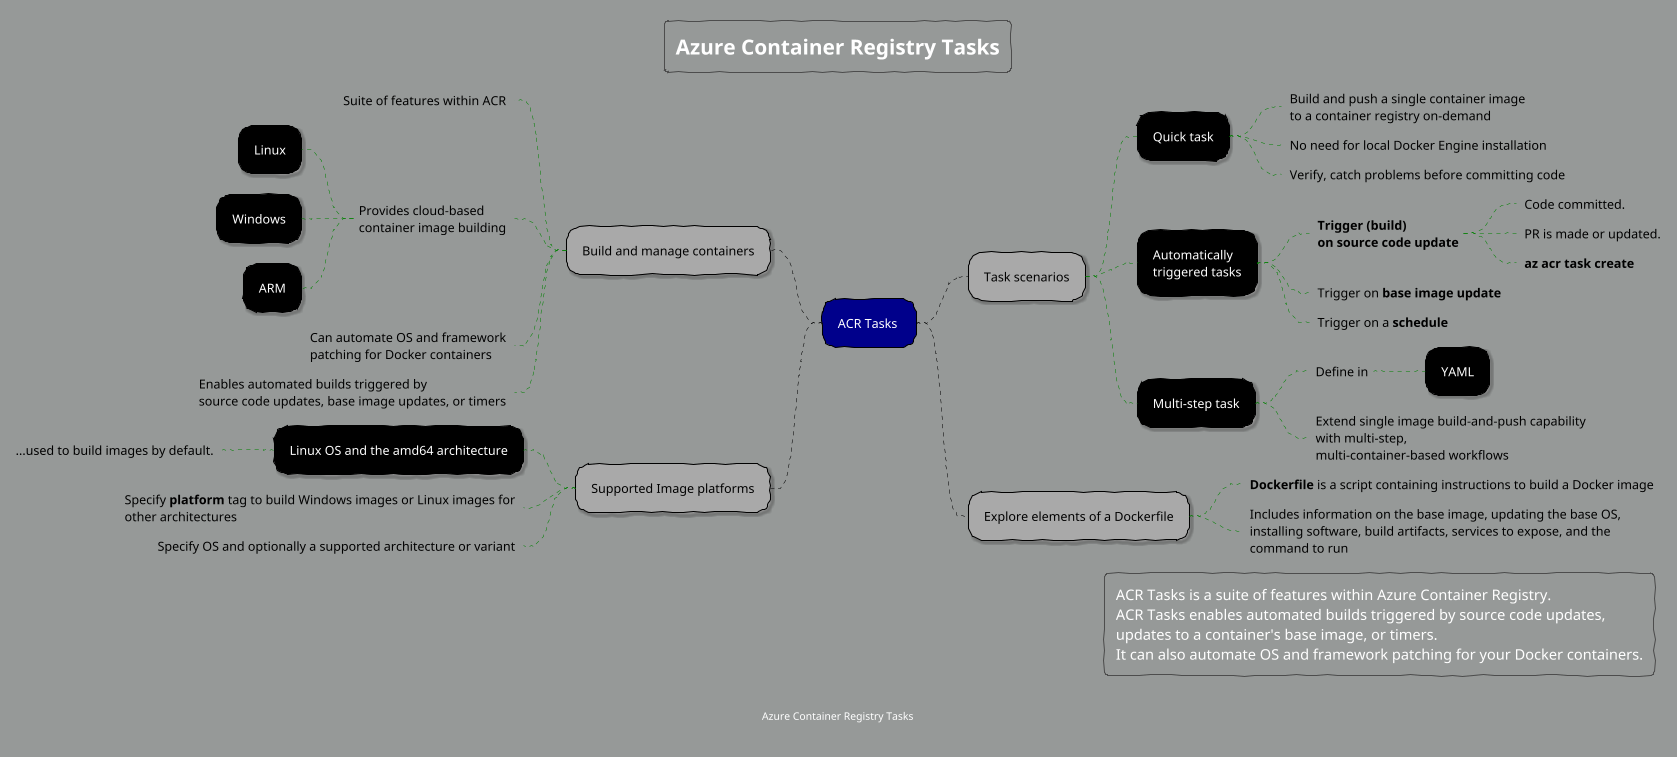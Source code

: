 @startmindmap "Azure Container Registry Tasks"

' https://plantuml.com/theme
!theme sketchy
skinparam backgroundColor #969998

title Azure Container Registry Tasks
footer Azure Container Registry Tasks

<style>
    mindMapDiagram {
        .root {
            BackgroundColor darkblue
            LineColor black
            FontColor white
        }

        node {
            FontColor white
            LineColor black
            BackgroundColor black
            Shadowing 2.0
            RoundCorner 25
        }
        :depth(0) {
            FontColor black
            LineColor white
            BackgroundColor white
            Shadowing 0.0
        }
        :depth(1) {
            FontColor black
            BackgroundColor darkgrey
            Shadowing 2.0
        }

        arrow {
            LineStyle 4
            LineThickness 0.5
            LineColor green
        }

        boxless {
            FontColor black
            Margin 10
            Padding 10
            MaximumWidth 400
        }
    }
</style>

- ACR Tasks <<root>>
-- Build and manage containers
---_ Suite of features within ACR
---_ Provides cloud-based\ncontainer image building
---- Linux
---- Windows
---- ARM
---_ Can automate OS and framework\npatching for Docker containers
---_ Enables automated builds triggered by\nsource code updates, base image updates, or timers

++ Task scenarios
+++ Quick task
++++_ Build and push a single container image\nto a container registry on-demand
++++_ No need for local Docker Engine installation
++++_ Verify, catch problems before committing code
+++ Automatically\ntriggered tasks
++++_ **Trigger (build)**\n**on source code update**
+++++_ Code committed.
+++++_ PR is made or updated.
+++++_ **az acr task create**
++++_ Trigger on **base image update**
++++_ Trigger on a **schedule**
 
+++ Multi-step task
++++_ Define in
+++++ YAML
++++_ Extend single image build-and-push capability\nwith multi-step,\nmulti-container-based workflows

-- Supported Image platforms
--- Linux OS and the amd64 architecture
----_ ...used to build images by default.
---_ Specify **platform** tag to build Windows images or Linux images for other architectures
---_ Specify OS and optionally a supported architecture or variant

++ Explore elements of a Dockerfile
+++_ **Dockerfile** is a script containing instructions to build a Docker image
+++_ Includes information on the base image, updating the base OS,\ninstalling software, build artifacts, services to expose, and the command to run

legend right
ACR Tasks is a suite of features within Azure Container Registry.
ACR Tasks enables automated builds triggered by source code updates, 
updates to a container's base image, or timers.
It can also automate OS and framework patching for your Docker containers.
endlegend

@endmindmap

